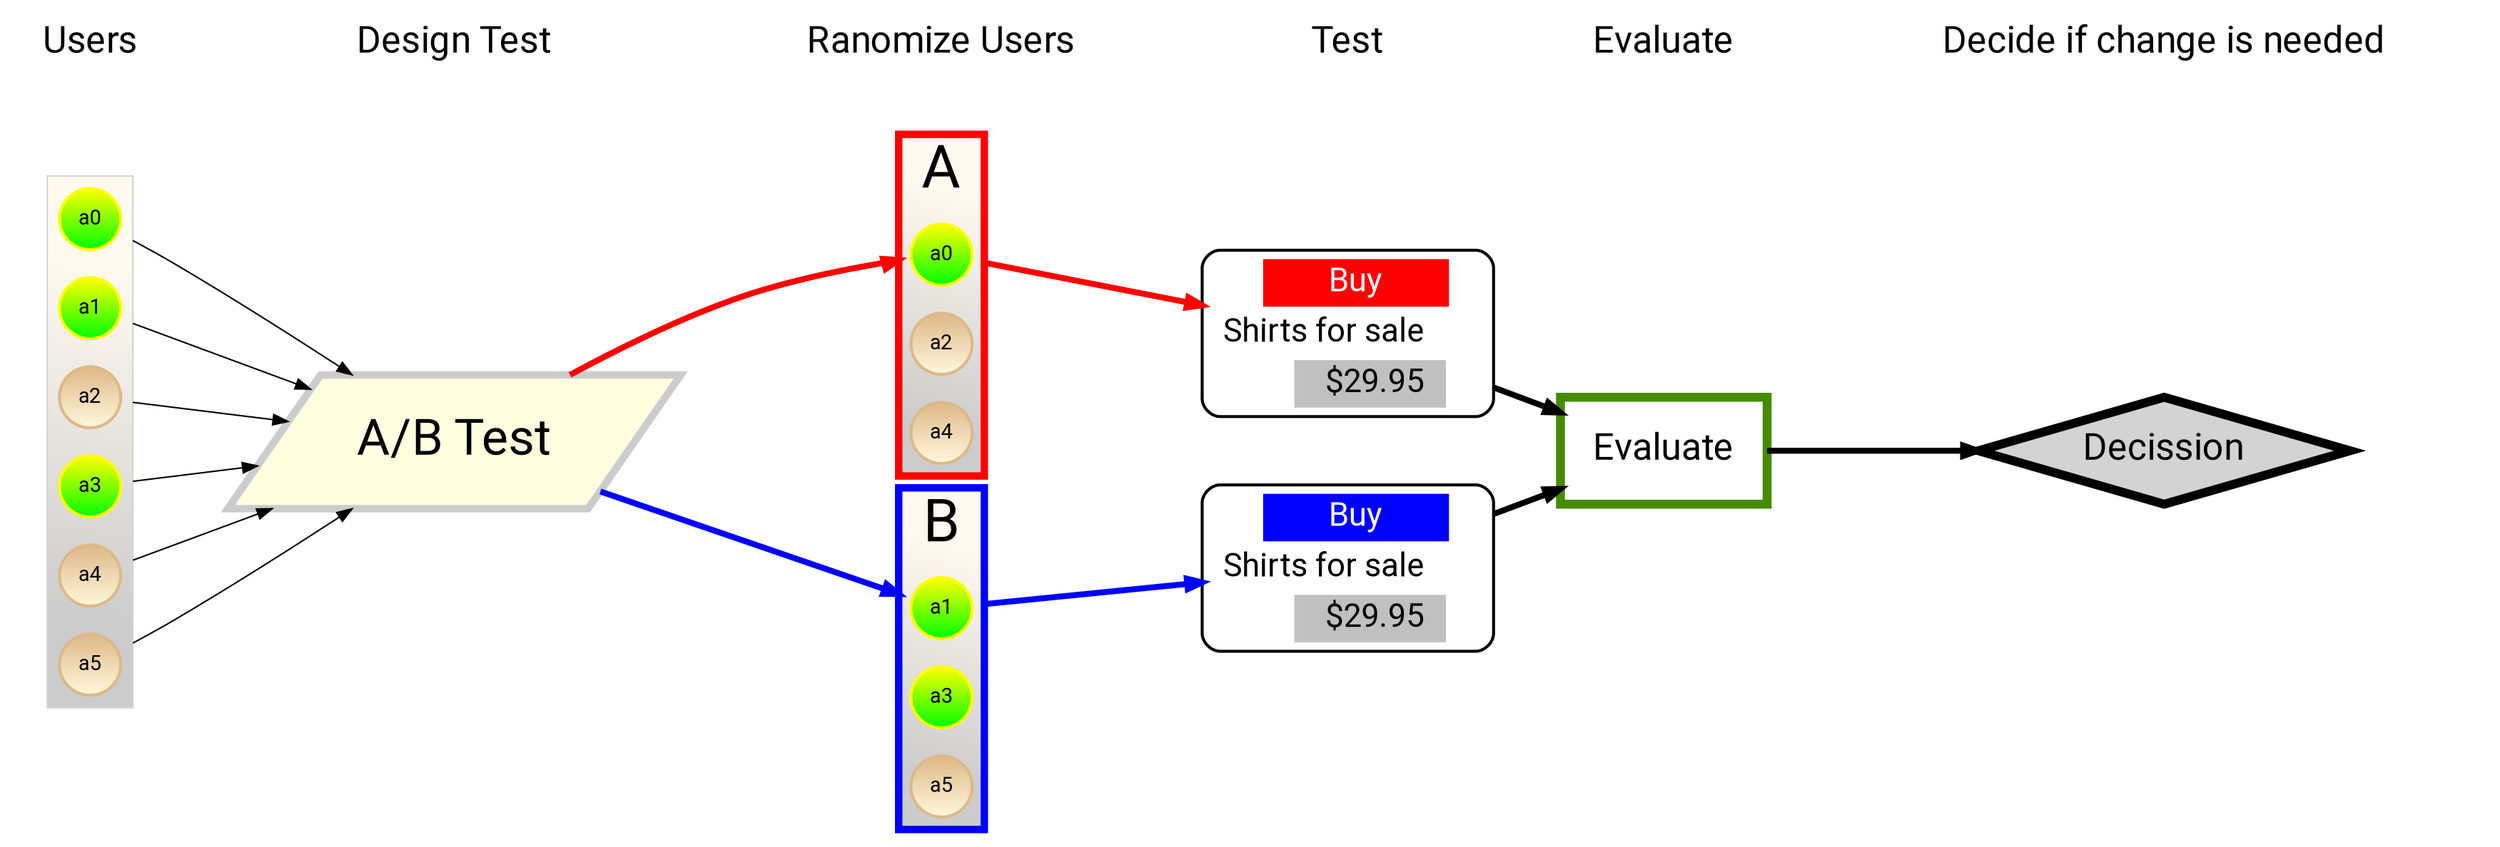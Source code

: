 digraph g {
  compound=true
  graph [fontname="comfortaa,roboto,Arial,sans-serif" fontsize=40 labelloc="t" label="" splines=true overlap=false rankdir = "LR"];
  node [fontname="comfortaa,roboto,Arial,sans-serif", style=filled, penwidth=2]
  edge [fontname="comfortaa-bold,eoboto,Arial,sans-serif", ]
  ratio = auto;
  subgraph cluster_0 {
        shape=oval;
        rankdir = "TB"
		style=filled;
		color=lightgrey;
		fillcolor="grey80:floralwhite";
		gradientangle=40
        node [shape=circle, style=filled gradientangle=270];
		a0 [fillcolor="yellow:green" color="yellow:green" ] ;
		a1 [fillcolor="yellow:green" color="yellow:green"] ;
		node [fillcolor="burlywood:cornsilk" color="burlywood:cornsilk"] a2;
        node [fillcolor="yellow:green" color="yellow:green"] a3;
		node [fillcolor="burlywood:cornsilk" color="burlywood:cornsilk"] a4;
        node [fillcolor="burlywood:cornsilk" color="burlywood:cornsilk"] a5;

	}
  subgraph cluster_A {
        shape=oval;
        rankdir = "TB"
		style=filled;
		color=red;
		fillcolor="grey80:floralwhite";
		gradientangle=40
        penwidth=5
        node [shape=circle, style=filled gradientangle=270];
		A1 [label="a0" fillcolor="yellow:green" color="yellow:green" ] ;
		A2  [label="a2" fillcolor="burlywood:cornsilk" color="burlywood:cornsilk"];
		A3 [label="a4" fillcolor="burlywood:cornsilk" color="burlywood:cornsilk"];
		label = "A";
	}

  subgraph cluster_B {
        shape=oval;
        rankdir = "TB"
		style=filled;
		color=blue;
		fillcolor="grey80:floralwhite";
		gradientangle=40
        penwidth=5
        node [shape=circle, style=filled gradientangle=270];
        B1 [label="a1" fillcolor="yellow:green" color="yellow:green"] ;
        B2 [label="a3" fillcolor="yellow:green" color="yellow:green"] ;
        B3 [label="a5" fillcolor="burlywood:cornsilk" color="burlywood:cornsilk"];
		label = "B";
	}

  "AB-Test"[fontsize=34 shape="parallelogram" label="A/B Test", color=grey80,
           fillcolor="lightyellow" style="filled", penwidth=5 ]

  "stateA" [fontsize=22 fillcolor = "white" shape = "Mrecord" label =<<table border="0" cellborder="0" cellpadding="4" bgcolor="white"><tr><td></td><td bgcolor="red" align="center" colspan="6"><font color="white">Buy</font></td><td></td><td></td></tr><tr><td colspan="6" align="left" port="r1" >Shirts for sale</td></tr><tr><td></td><td></td><td colspan="4" bgcolor="grey" align="right">$29.95  </td></tr></table>> ];
  "stateB"  [fontsize=22 fillcolor = "white" shape = "Mrecord" label =<<table border="0" cellborder="0" cellpadding="4" bgcolor="white"><tr><td></td><td bgcolor="blue" align="center" colspan="6"><font color="white">Buy</font></td><td></td><td></td></tr><tr><td colspan="6" align="left" port="r1">Shirts for sale</td></tr><tr><td></td><td></td><td colspan="4" bgcolor="grey" align="right">$29.95  </td></tr></table>> ];

  eval [fontsize=25 label="Evaluate", fillcolor=white, shape=box color=chartreuse4, penwidth=6 margin=.3]
  decide [fontsize=25 label=Decission shape=diamond penwidth=6]
   {a0 a1 a2 a3 a4 a5} -> "AB-Test"[ltail=cluster_0];
   "AB-Test" -> A1[lhead=cluster_A, color=red, penwidth=4];
   "AB-Test" -> B1[lhead=cluster_B, color=blue, penwidth=4];
   A1 -> stateA[ltail=cluster_A, color=red, penwidth=4]
   B1  -> stateB[ltail=cluster_B, color=blue, penwidth=4]

   stateA ->eval[penwidth=4]
   stateB -> eval[penwidth=4]
   eval -> decide[penwidth=4]
   node [penwidth=2 fontsize=25, style="", color=invis];
   edge [style="invis"];
   Users -> "Design Test" -> "Ranomize Users" -> "Test" -> "Evaluate" -> "Decide if change is needed"







}
